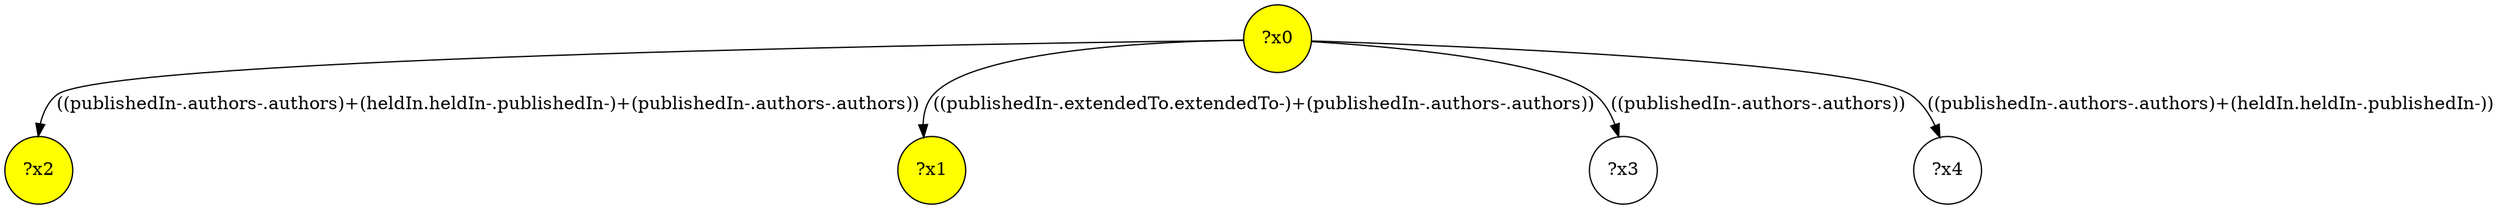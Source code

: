 digraph g {
	x2 [fillcolor="yellow", style="filled," shape=circle, label="?x2"];
	x0 [fillcolor="yellow", style="filled," shape=circle, label="?x0"];
	x1 [fillcolor="yellow", style="filled," shape=circle, label="?x1"];
	x0 -> x1 [label="((publishedIn-.extendedTo.extendedTo-)+(publishedIn-.authors-.authors))"];
	x0 -> x2 [label="((publishedIn-.authors-.authors)+(heldIn.heldIn-.publishedIn-)+(publishedIn-.authors-.authors))"];
	x3 [shape=circle, label="?x3"];
	x0 -> x3 [label="((publishedIn-.authors-.authors))"];
	x4 [shape=circle, label="?x4"];
	x0 -> x4 [label="((publishedIn-.authors-.authors)+(heldIn.heldIn-.publishedIn-))"];
}
